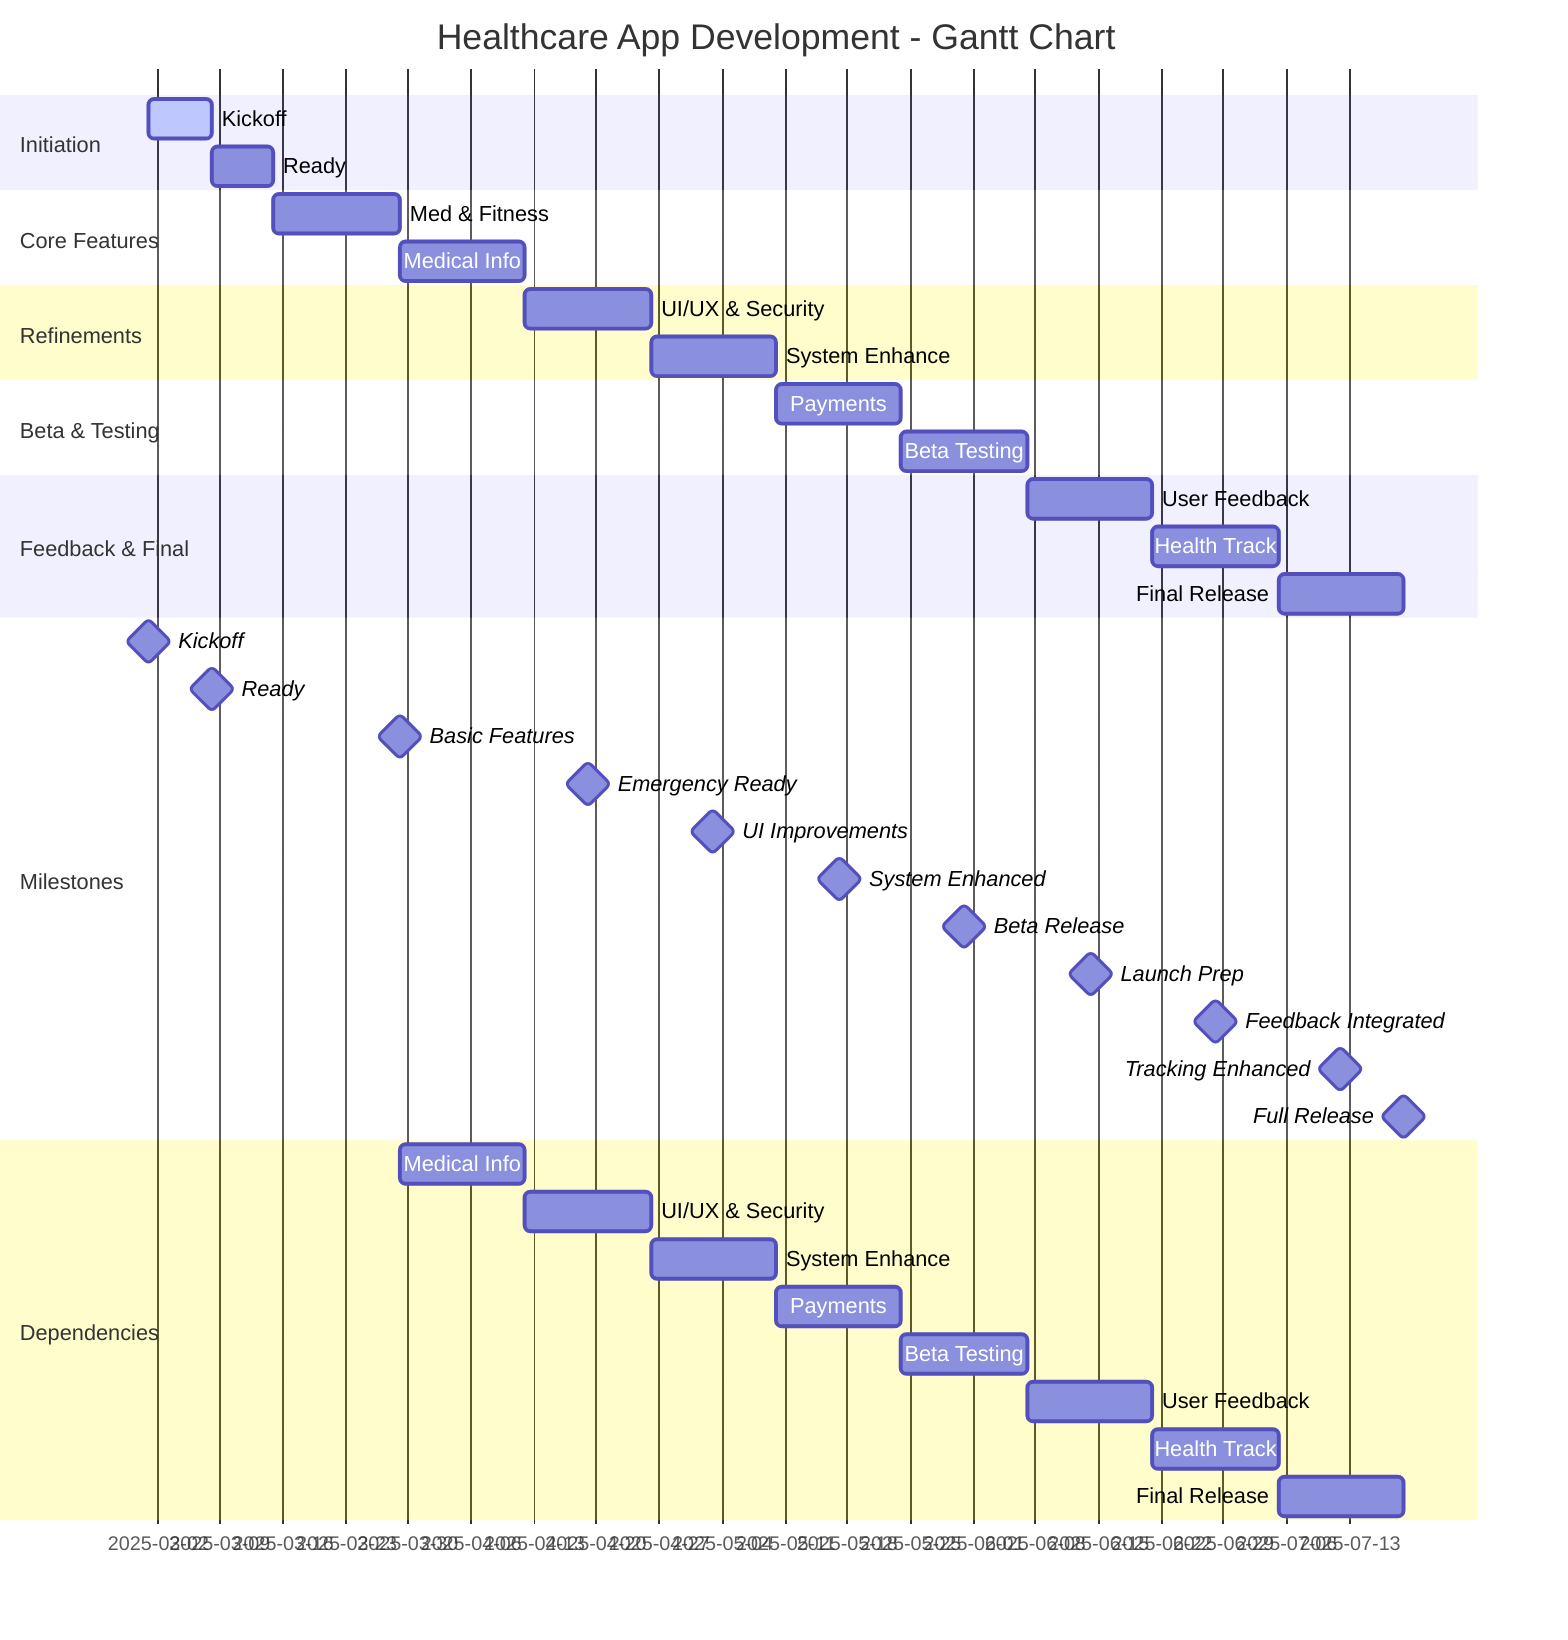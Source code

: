 gantt
    dateFormat  YYYY-MM-DD
    title Healthcare App Development - Gantt Chart

    section Initiation
    Kickoff                    :active, 2025-03-01, 1w
    Ready                      :2025-03-08, 1w

    section Core Features
    Med & Fitness              :2025-03-15, 2w
    Medical Info               :2025-03-29, 2w

    section Refinements
    UI/UX & Security           :2025-04-12, 2w
    System Enhance             :2025-04-26, 2w

    section Beta & Testing
    Payments                   :2025-05-10, 2w
    Beta Testing               :2025-05-24, 2w

    section Feedback & Final
    User Feedback              :2025-06-07, 2w
    Health Track               :2025-06-21, 2w
    Final Release              :2025-07-05, 2w

    section Milestones
    Kickoff                    :milestone, 2025-03-01, 0d
    Ready                      :milestone, 2025-03-08, 0d
    Basic Features             :milestone, 2025-03-29, 0d
    Emergency Ready            :milestone, 2025-04-19, 0d
    UI Improvements            :milestone, 2025-05-03, 0d
    System Enhanced            :milestone, 2025-05-17, 0d
    Beta Release               :milestone, 2025-05-31, 0d
    Launch Prep                :milestone, 2025-06-14, 0d
    Feedback Integrated        :milestone, 2025-06-28, 0d
    Tracking Enhanced          :milestone, 2025-07-12, 0d
    Full Release               :milestone, 2025-07-19, 0d

    section Dependencies
    Medical Info               :after Med & Fitness, 2025-03-29, 2w
    UI/UX & Security           :after Medical Info, 2025-04-12, 2w
    System Enhance             :after UI/UX & Security, 2025-04-26, 2w
    Payments                   :after System Enhance, 2025-05-10, 2w
    Beta Testing               :after Payments, 2025-05-24, 2w
    User Feedback              :after Beta Testing, 2025-06-07, 2w
    Health Track               :after User Feedback, 2025-06-21, 2w
    Final Release              :after Health Track, 2025-07-05, 2w